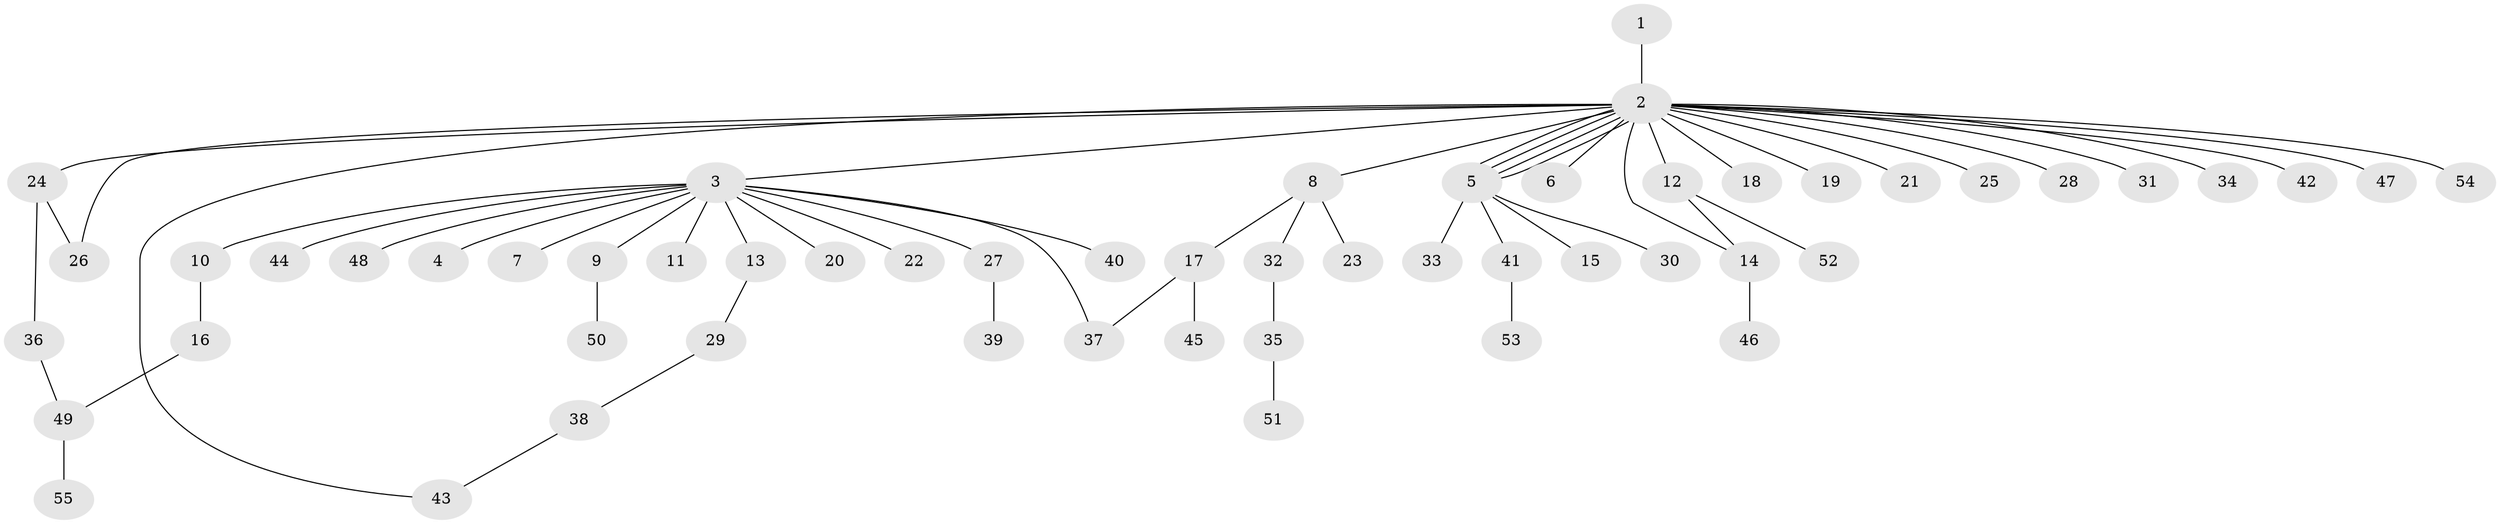 // coarse degree distribution, {1: 0.7142857142857143, 22: 0.023809523809523808, 13: 0.023809523809523808, 5: 0.023809523809523808, 2: 0.16666666666666666, 3: 0.047619047619047616}
// Generated by graph-tools (version 1.1) at 2025/23/03/03/25 07:23:55]
// undirected, 55 vertices, 62 edges
graph export_dot {
graph [start="1"]
  node [color=gray90,style=filled];
  1;
  2;
  3;
  4;
  5;
  6;
  7;
  8;
  9;
  10;
  11;
  12;
  13;
  14;
  15;
  16;
  17;
  18;
  19;
  20;
  21;
  22;
  23;
  24;
  25;
  26;
  27;
  28;
  29;
  30;
  31;
  32;
  33;
  34;
  35;
  36;
  37;
  38;
  39;
  40;
  41;
  42;
  43;
  44;
  45;
  46;
  47;
  48;
  49;
  50;
  51;
  52;
  53;
  54;
  55;
  1 -- 2;
  2 -- 3;
  2 -- 5;
  2 -- 5;
  2 -- 5;
  2 -- 5;
  2 -- 6;
  2 -- 8;
  2 -- 12;
  2 -- 14;
  2 -- 18;
  2 -- 19;
  2 -- 21;
  2 -- 24;
  2 -- 25;
  2 -- 26;
  2 -- 28;
  2 -- 31;
  2 -- 34;
  2 -- 42;
  2 -- 43;
  2 -- 47;
  2 -- 54;
  3 -- 4;
  3 -- 7;
  3 -- 9;
  3 -- 10;
  3 -- 11;
  3 -- 13;
  3 -- 20;
  3 -- 22;
  3 -- 27;
  3 -- 37;
  3 -- 40;
  3 -- 44;
  3 -- 48;
  5 -- 15;
  5 -- 30;
  5 -- 33;
  5 -- 41;
  8 -- 17;
  8 -- 23;
  8 -- 32;
  9 -- 50;
  10 -- 16;
  12 -- 14;
  12 -- 52;
  13 -- 29;
  14 -- 46;
  16 -- 49;
  17 -- 37;
  17 -- 45;
  24 -- 26;
  24 -- 36;
  27 -- 39;
  29 -- 38;
  32 -- 35;
  35 -- 51;
  36 -- 49;
  38 -- 43;
  41 -- 53;
  49 -- 55;
}
